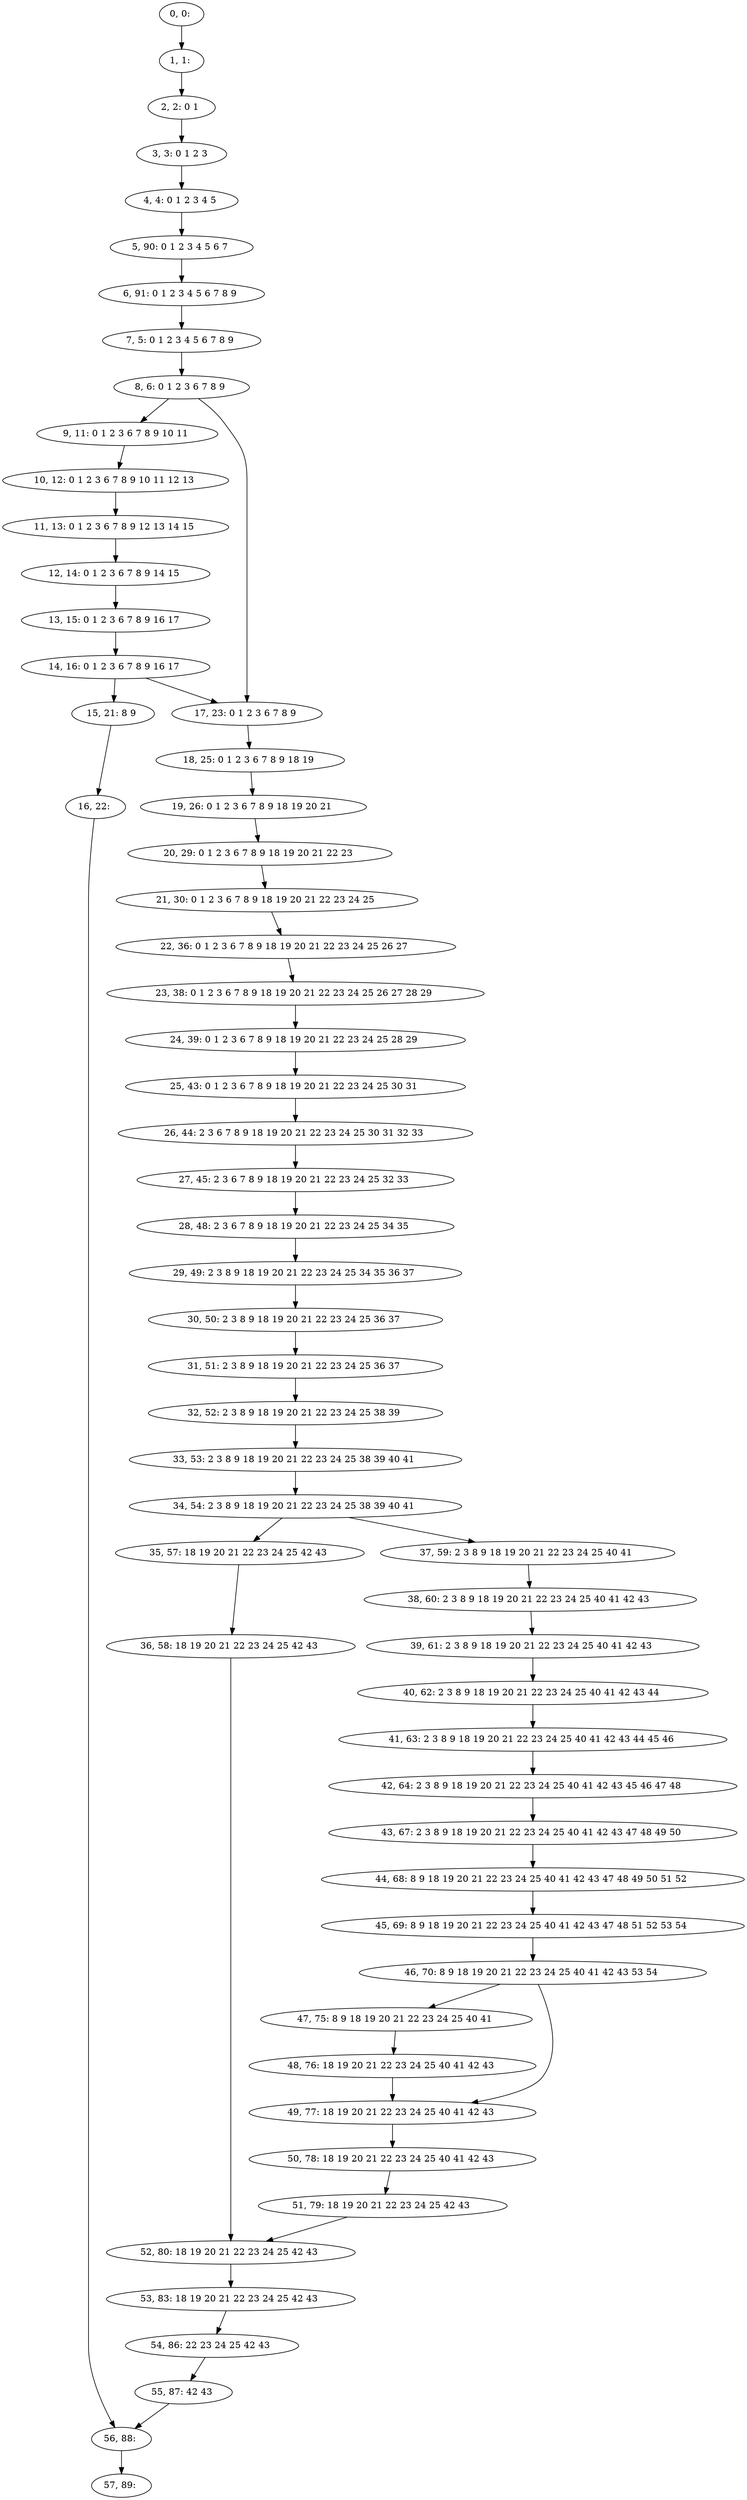 digraph G {
0[label="0, 0: "];
1[label="1, 1: "];
2[label="2, 2: 0 1 "];
3[label="3, 3: 0 1 2 3 "];
4[label="4, 4: 0 1 2 3 4 5 "];
5[label="5, 90: 0 1 2 3 4 5 6 7 "];
6[label="6, 91: 0 1 2 3 4 5 6 7 8 9 "];
7[label="7, 5: 0 1 2 3 4 5 6 7 8 9 "];
8[label="8, 6: 0 1 2 3 6 7 8 9 "];
9[label="9, 11: 0 1 2 3 6 7 8 9 10 11 "];
10[label="10, 12: 0 1 2 3 6 7 8 9 10 11 12 13 "];
11[label="11, 13: 0 1 2 3 6 7 8 9 12 13 14 15 "];
12[label="12, 14: 0 1 2 3 6 7 8 9 14 15 "];
13[label="13, 15: 0 1 2 3 6 7 8 9 16 17 "];
14[label="14, 16: 0 1 2 3 6 7 8 9 16 17 "];
15[label="15, 21: 8 9 "];
16[label="16, 22: "];
17[label="17, 23: 0 1 2 3 6 7 8 9 "];
18[label="18, 25: 0 1 2 3 6 7 8 9 18 19 "];
19[label="19, 26: 0 1 2 3 6 7 8 9 18 19 20 21 "];
20[label="20, 29: 0 1 2 3 6 7 8 9 18 19 20 21 22 23 "];
21[label="21, 30: 0 1 2 3 6 7 8 9 18 19 20 21 22 23 24 25 "];
22[label="22, 36: 0 1 2 3 6 7 8 9 18 19 20 21 22 23 24 25 26 27 "];
23[label="23, 38: 0 1 2 3 6 7 8 9 18 19 20 21 22 23 24 25 26 27 28 29 "];
24[label="24, 39: 0 1 2 3 6 7 8 9 18 19 20 21 22 23 24 25 28 29 "];
25[label="25, 43: 0 1 2 3 6 7 8 9 18 19 20 21 22 23 24 25 30 31 "];
26[label="26, 44: 2 3 6 7 8 9 18 19 20 21 22 23 24 25 30 31 32 33 "];
27[label="27, 45: 2 3 6 7 8 9 18 19 20 21 22 23 24 25 32 33 "];
28[label="28, 48: 2 3 6 7 8 9 18 19 20 21 22 23 24 25 34 35 "];
29[label="29, 49: 2 3 8 9 18 19 20 21 22 23 24 25 34 35 36 37 "];
30[label="30, 50: 2 3 8 9 18 19 20 21 22 23 24 25 36 37 "];
31[label="31, 51: 2 3 8 9 18 19 20 21 22 23 24 25 36 37 "];
32[label="32, 52: 2 3 8 9 18 19 20 21 22 23 24 25 38 39 "];
33[label="33, 53: 2 3 8 9 18 19 20 21 22 23 24 25 38 39 40 41 "];
34[label="34, 54: 2 3 8 9 18 19 20 21 22 23 24 25 38 39 40 41 "];
35[label="35, 57: 18 19 20 21 22 23 24 25 42 43 "];
36[label="36, 58: 18 19 20 21 22 23 24 25 42 43 "];
37[label="37, 59: 2 3 8 9 18 19 20 21 22 23 24 25 40 41 "];
38[label="38, 60: 2 3 8 9 18 19 20 21 22 23 24 25 40 41 42 43 "];
39[label="39, 61: 2 3 8 9 18 19 20 21 22 23 24 25 40 41 42 43 "];
40[label="40, 62: 2 3 8 9 18 19 20 21 22 23 24 25 40 41 42 43 44 "];
41[label="41, 63: 2 3 8 9 18 19 20 21 22 23 24 25 40 41 42 43 44 45 46 "];
42[label="42, 64: 2 3 8 9 18 19 20 21 22 23 24 25 40 41 42 43 45 46 47 48 "];
43[label="43, 67: 2 3 8 9 18 19 20 21 22 23 24 25 40 41 42 43 47 48 49 50 "];
44[label="44, 68: 8 9 18 19 20 21 22 23 24 25 40 41 42 43 47 48 49 50 51 52 "];
45[label="45, 69: 8 9 18 19 20 21 22 23 24 25 40 41 42 43 47 48 51 52 53 54 "];
46[label="46, 70: 8 9 18 19 20 21 22 23 24 25 40 41 42 43 53 54 "];
47[label="47, 75: 8 9 18 19 20 21 22 23 24 25 40 41 "];
48[label="48, 76: 18 19 20 21 22 23 24 25 40 41 42 43 "];
49[label="49, 77: 18 19 20 21 22 23 24 25 40 41 42 43 "];
50[label="50, 78: 18 19 20 21 22 23 24 25 40 41 42 43 "];
51[label="51, 79: 18 19 20 21 22 23 24 25 42 43 "];
52[label="52, 80: 18 19 20 21 22 23 24 25 42 43 "];
53[label="53, 83: 18 19 20 21 22 23 24 25 42 43 "];
54[label="54, 86: 22 23 24 25 42 43 "];
55[label="55, 87: 42 43 "];
56[label="56, 88: "];
57[label="57, 89: "];
0->1 ;
1->2 ;
2->3 ;
3->4 ;
4->5 ;
5->6 ;
6->7 ;
7->8 ;
8->9 ;
8->17 ;
9->10 ;
10->11 ;
11->12 ;
12->13 ;
13->14 ;
14->15 ;
14->17 ;
15->16 ;
16->56 ;
17->18 ;
18->19 ;
19->20 ;
20->21 ;
21->22 ;
22->23 ;
23->24 ;
24->25 ;
25->26 ;
26->27 ;
27->28 ;
28->29 ;
29->30 ;
30->31 ;
31->32 ;
32->33 ;
33->34 ;
34->35 ;
34->37 ;
35->36 ;
36->52 ;
37->38 ;
38->39 ;
39->40 ;
40->41 ;
41->42 ;
42->43 ;
43->44 ;
44->45 ;
45->46 ;
46->47 ;
46->49 ;
47->48 ;
48->49 ;
49->50 ;
50->51 ;
51->52 ;
52->53 ;
53->54 ;
54->55 ;
55->56 ;
56->57 ;
}
